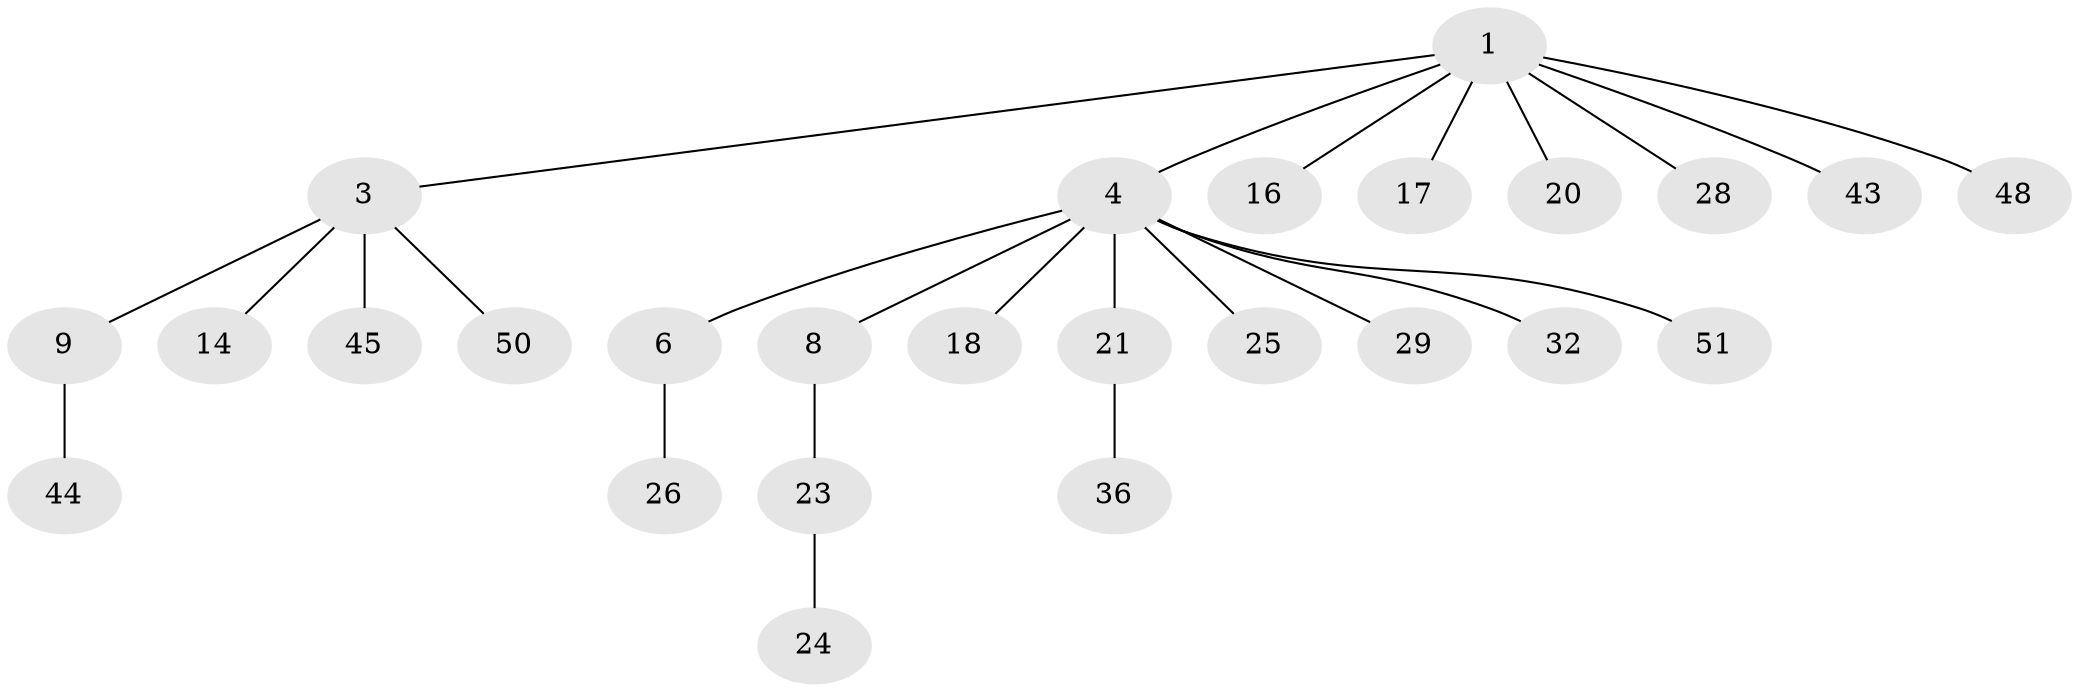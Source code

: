 // original degree distribution, {6: 0.057692307692307696, 4: 0.038461538461538464, 3: 0.17307692307692307, 2: 0.21153846153846154, 1: 0.5192307692307693}
// Generated by graph-tools (version 1.1) at 2025/15/03/09/25 04:15:40]
// undirected, 26 vertices, 25 edges
graph export_dot {
graph [start="1"]
  node [color=gray90,style=filled];
  1 [super="+2"];
  3 [super="+7"];
  4 [super="+15+5+13+10"];
  6;
  8 [super="+11"];
  9 [super="+12"];
  14 [super="+42+52"];
  16;
  17 [super="+22"];
  18;
  20 [super="+31+33"];
  21;
  23 [super="+41"];
  24 [super="+38"];
  25;
  26 [super="+27"];
  28;
  29 [super="+34+39"];
  32;
  36;
  43;
  44;
  45 [super="+49"];
  48;
  50;
  51;
  1 -- 3;
  1 -- 17;
  1 -- 28;
  1 -- 43;
  1 -- 48;
  1 -- 16;
  1 -- 4;
  1 -- 20;
  3 -- 9;
  3 -- 14;
  3 -- 50;
  3 -- 45;
  4 -- 6;
  4 -- 32;
  4 -- 18;
  4 -- 51;
  4 -- 21;
  4 -- 25;
  4 -- 8;
  4 -- 29;
  6 -- 26;
  8 -- 23;
  9 -- 44;
  21 -- 36;
  23 -- 24;
}
